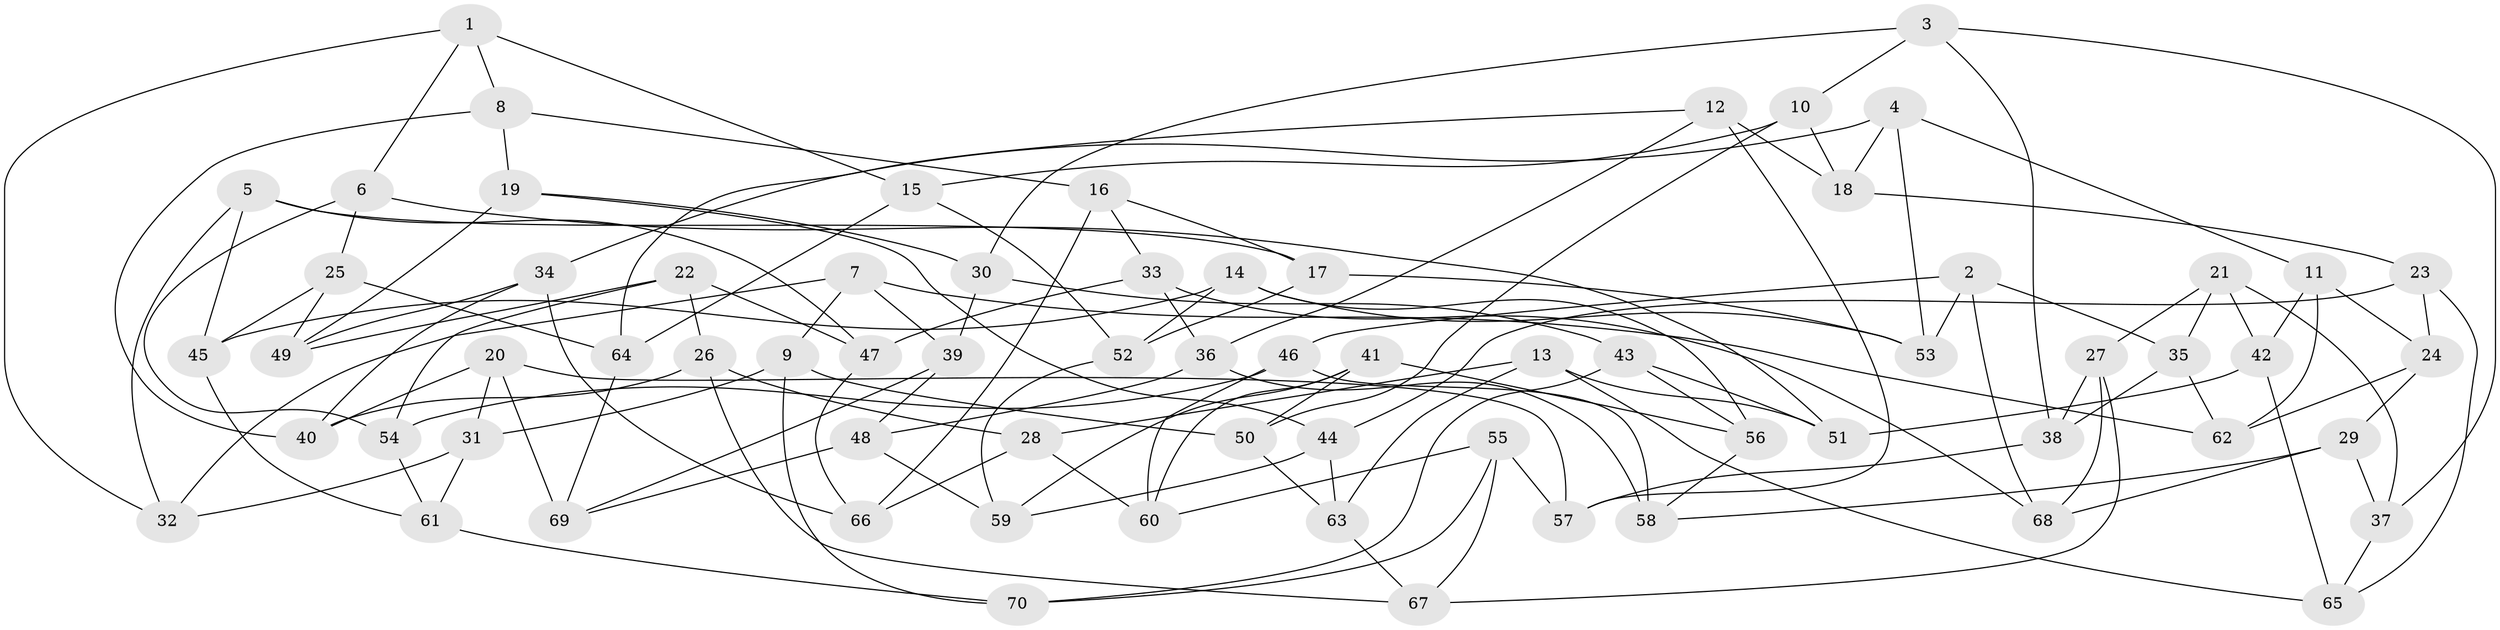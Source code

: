// Generated by graph-tools (version 1.1) at 2025/37/03/09/25 02:37:55]
// undirected, 70 vertices, 140 edges
graph export_dot {
graph [start="1"]
  node [color=gray90,style=filled];
  1;
  2;
  3;
  4;
  5;
  6;
  7;
  8;
  9;
  10;
  11;
  12;
  13;
  14;
  15;
  16;
  17;
  18;
  19;
  20;
  21;
  22;
  23;
  24;
  25;
  26;
  27;
  28;
  29;
  30;
  31;
  32;
  33;
  34;
  35;
  36;
  37;
  38;
  39;
  40;
  41;
  42;
  43;
  44;
  45;
  46;
  47;
  48;
  49;
  50;
  51;
  52;
  53;
  54;
  55;
  56;
  57;
  58;
  59;
  60;
  61;
  62;
  63;
  64;
  65;
  66;
  67;
  68;
  69;
  70;
  1 -- 8;
  1 -- 32;
  1 -- 6;
  1 -- 15;
  2 -- 53;
  2 -- 46;
  2 -- 35;
  2 -- 68;
  3 -- 38;
  3 -- 10;
  3 -- 30;
  3 -- 37;
  4 -- 11;
  4 -- 34;
  4 -- 53;
  4 -- 18;
  5 -- 47;
  5 -- 32;
  5 -- 45;
  5 -- 17;
  6 -- 51;
  6 -- 54;
  6 -- 25;
  7 -- 62;
  7 -- 32;
  7 -- 39;
  7 -- 9;
  8 -- 19;
  8 -- 16;
  8 -- 40;
  9 -- 50;
  9 -- 31;
  9 -- 70;
  10 -- 50;
  10 -- 18;
  10 -- 15;
  11 -- 62;
  11 -- 42;
  11 -- 24;
  12 -- 36;
  12 -- 64;
  12 -- 18;
  12 -- 57;
  13 -- 63;
  13 -- 51;
  13 -- 65;
  13 -- 28;
  14 -- 53;
  14 -- 45;
  14 -- 56;
  14 -- 52;
  15 -- 52;
  15 -- 64;
  16 -- 66;
  16 -- 17;
  16 -- 33;
  17 -- 52;
  17 -- 53;
  18 -- 23;
  19 -- 49;
  19 -- 30;
  19 -- 44;
  20 -- 57;
  20 -- 69;
  20 -- 31;
  20 -- 40;
  21 -- 27;
  21 -- 35;
  21 -- 42;
  21 -- 37;
  22 -- 47;
  22 -- 26;
  22 -- 54;
  22 -- 49;
  23 -- 24;
  23 -- 65;
  23 -- 44;
  24 -- 29;
  24 -- 62;
  25 -- 45;
  25 -- 49;
  25 -- 64;
  26 -- 40;
  26 -- 67;
  26 -- 28;
  27 -- 38;
  27 -- 68;
  27 -- 67;
  28 -- 66;
  28 -- 60;
  29 -- 58;
  29 -- 68;
  29 -- 37;
  30 -- 43;
  30 -- 39;
  31 -- 61;
  31 -- 32;
  33 -- 68;
  33 -- 36;
  33 -- 47;
  34 -- 66;
  34 -- 49;
  34 -- 40;
  35 -- 38;
  35 -- 62;
  36 -- 48;
  36 -- 58;
  37 -- 65;
  38 -- 57;
  39 -- 69;
  39 -- 48;
  41 -- 59;
  41 -- 56;
  41 -- 60;
  41 -- 50;
  42 -- 51;
  42 -- 65;
  43 -- 56;
  43 -- 51;
  43 -- 70;
  44 -- 63;
  44 -- 59;
  45 -- 61;
  46 -- 60;
  46 -- 54;
  46 -- 58;
  47 -- 66;
  48 -- 69;
  48 -- 59;
  50 -- 63;
  52 -- 59;
  54 -- 61;
  55 -- 67;
  55 -- 57;
  55 -- 60;
  55 -- 70;
  56 -- 58;
  61 -- 70;
  63 -- 67;
  64 -- 69;
}
